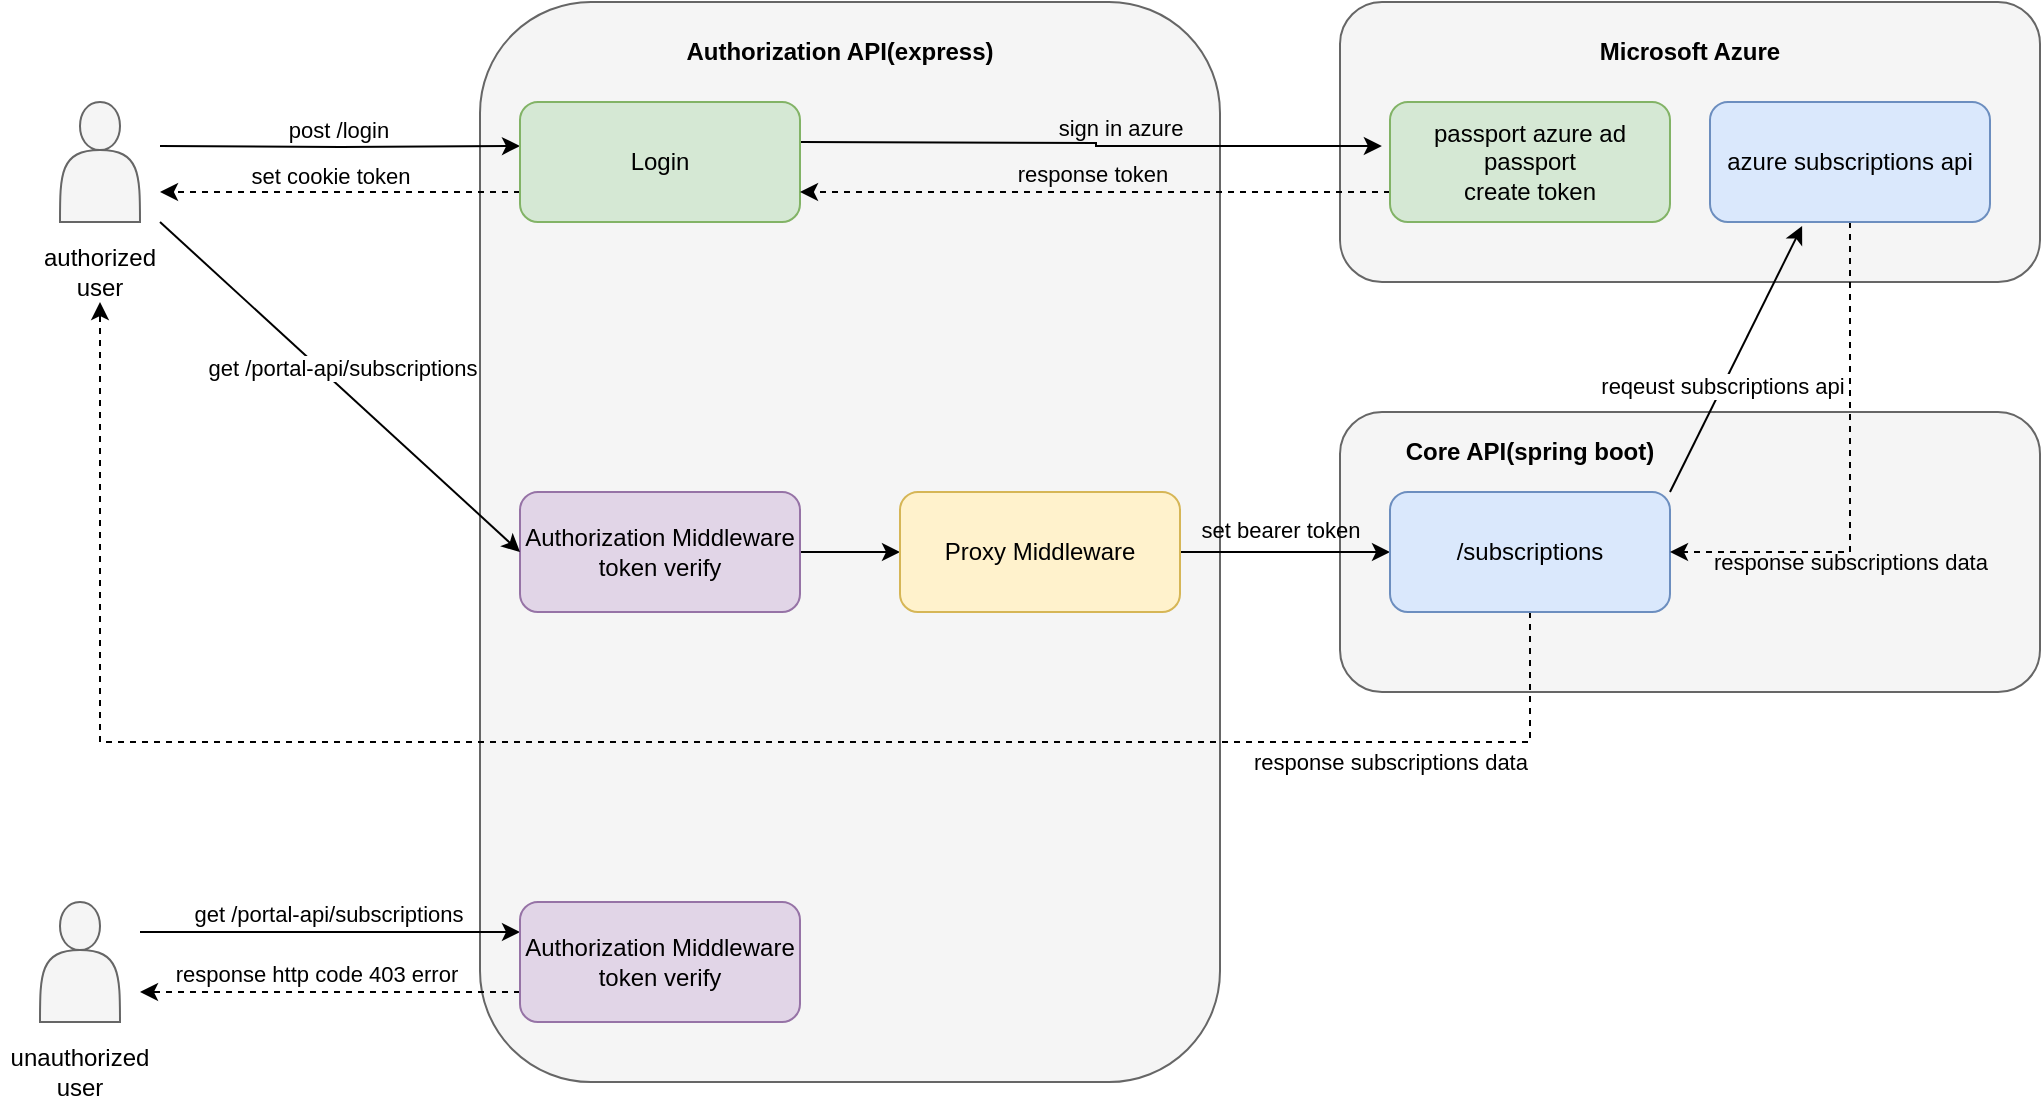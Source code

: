 <mxfile version="24.7.10">
  <diagram name="페이지-1" id="rGjVYl4sL1ox4CQ99OlO">
    <mxGraphModel dx="2901" dy="1121" grid="1" gridSize="10" guides="1" tooltips="1" connect="1" arrows="1" fold="1" page="1" pageScale="1" pageWidth="827" pageHeight="1169" math="0" shadow="0">
      <root>
        <mxCell id="0" />
        <mxCell id="1" parent="0" />
        <mxCell id="MAJEZ90XkeM7kgui7ea2-65" value="" style="rounded=1;whiteSpace=wrap;html=1;fillColor=#f5f5f5;fontColor=#333333;strokeColor=#666666;" vertex="1" parent="1">
          <mxGeometry x="660" y="485" width="350" height="140" as="geometry" />
        </mxCell>
        <mxCell id="MAJEZ90XkeM7kgui7ea2-63" value="" style="rounded=1;whiteSpace=wrap;html=1;fillColor=#f5f5f5;fontColor=#333333;strokeColor=#666666;" vertex="1" parent="1">
          <mxGeometry x="660" y="280" width="350" height="140" as="geometry" />
        </mxCell>
        <mxCell id="MAJEZ90XkeM7kgui7ea2-42" value="" style="rounded=1;whiteSpace=wrap;html=1;fillColor=#f5f5f5;fontColor=#333333;strokeColor=#666666;" vertex="1" parent="1">
          <mxGeometry x="230" y="280" width="370" height="540" as="geometry" />
        </mxCell>
        <mxCell id="MAJEZ90XkeM7kgui7ea2-24" style="edgeStyle=orthogonalEdgeStyle;rounded=0;orthogonalLoop=1;jettySize=auto;html=1;entryX=0;entryY=0.367;entryDx=0;entryDy=0;entryPerimeter=0;" edge="1" parent="1" target="MAJEZ90XkeM7kgui7ea2-11">
          <mxGeometry relative="1" as="geometry">
            <mxPoint x="70" y="352" as="sourcePoint" />
            <mxPoint x="210" y="350.75" as="targetPoint" />
          </mxGeometry>
        </mxCell>
        <mxCell id="MAJEZ90XkeM7kgui7ea2-25" value="post /login" style="edgeLabel;html=1;align=center;verticalAlign=middle;resizable=0;points=[];" vertex="1" connectable="0" parent="MAJEZ90XkeM7kgui7ea2-24">
          <mxGeometry x="-0.018" y="3" relative="1" as="geometry">
            <mxPoint y="-6" as="offset" />
          </mxGeometry>
        </mxCell>
        <mxCell id="MAJEZ90XkeM7kgui7ea2-1" value="" style="shape=actor;whiteSpace=wrap;html=1;fillColor=#f5f5f5;strokeColor=#666666;fontColor=#333333;" vertex="1" parent="1">
          <mxGeometry x="20" y="330" width="40" height="60" as="geometry" />
        </mxCell>
        <mxCell id="MAJEZ90XkeM7kgui7ea2-6" value="Authorization API(express)" style="text;html=1;align=center;verticalAlign=middle;whiteSpace=wrap;rounded=0;fontStyle=1" vertex="1" parent="1">
          <mxGeometry x="330" y="290" width="160" height="30" as="geometry" />
        </mxCell>
        <mxCell id="MAJEZ90XkeM7kgui7ea2-43" value="" style="edgeStyle=orthogonalEdgeStyle;rounded=0;orthogonalLoop=1;jettySize=auto;html=1;" edge="1" parent="1" source="MAJEZ90XkeM7kgui7ea2-9" target="MAJEZ90XkeM7kgui7ea2-10">
          <mxGeometry relative="1" as="geometry" />
        </mxCell>
        <mxCell id="MAJEZ90XkeM7kgui7ea2-9" value="Authorization Middleware&lt;div&gt;token verify&lt;/div&gt;" style="rounded=1;whiteSpace=wrap;html=1;fillColor=#e1d5e7;strokeColor=#9673a6;" vertex="1" parent="1">
          <mxGeometry x="250" y="525" width="140" height="60" as="geometry" />
        </mxCell>
        <mxCell id="MAJEZ90XkeM7kgui7ea2-44" value="" style="edgeStyle=orthogonalEdgeStyle;rounded=0;orthogonalLoop=1;jettySize=auto;html=1;entryX=0;entryY=0.5;entryDx=0;entryDy=0;" edge="1" parent="1" source="MAJEZ90XkeM7kgui7ea2-10" target="MAJEZ90XkeM7kgui7ea2-28">
          <mxGeometry relative="1" as="geometry">
            <mxPoint x="640" y="640" as="targetPoint" />
          </mxGeometry>
        </mxCell>
        <mxCell id="MAJEZ90XkeM7kgui7ea2-69" value="set bearer token" style="edgeLabel;html=1;align=center;verticalAlign=middle;resizable=0;points=[];labelBackgroundColor=none;" vertex="1" connectable="0" parent="MAJEZ90XkeM7kgui7ea2-44">
          <mxGeometry x="-0.295" y="1" relative="1" as="geometry">
            <mxPoint x="13" y="-10" as="offset" />
          </mxGeometry>
        </mxCell>
        <mxCell id="MAJEZ90XkeM7kgui7ea2-10" value="Proxy Middleware" style="rounded=1;whiteSpace=wrap;html=1;fillColor=#fff2cc;strokeColor=#d6b656;" vertex="1" parent="1">
          <mxGeometry x="440" y="525" width="140" height="60" as="geometry" />
        </mxCell>
        <mxCell id="MAJEZ90XkeM7kgui7ea2-22" style="edgeStyle=orthogonalEdgeStyle;rounded=0;orthogonalLoop=1;jettySize=auto;html=1;exitX=1;exitY=0.25;exitDx=0;exitDy=0;entryX=-0.029;entryY=0.367;entryDx=0;entryDy=0;entryPerimeter=0;" edge="1" parent="1" target="MAJEZ90XkeM7kgui7ea2-17">
          <mxGeometry relative="1" as="geometry">
            <mxPoint x="390" y="350" as="sourcePoint" />
            <mxPoint x="530" y="350" as="targetPoint" />
          </mxGeometry>
        </mxCell>
        <mxCell id="MAJEZ90XkeM7kgui7ea2-23" value="sign in azure" style="edgeLabel;html=1;align=center;verticalAlign=middle;resizable=0;points=[];labelBackgroundColor=none;" vertex="1" connectable="0" parent="MAJEZ90XkeM7kgui7ea2-22">
          <mxGeometry x="0.2" y="2" relative="1" as="geometry">
            <mxPoint x="-14" y="-7" as="offset" />
          </mxGeometry>
        </mxCell>
        <mxCell id="MAJEZ90XkeM7kgui7ea2-26" style="edgeStyle=orthogonalEdgeStyle;rounded=0;orthogonalLoop=1;jettySize=auto;html=1;exitX=0;exitY=0.75;exitDx=0;exitDy=0;dashed=1;" edge="1" parent="1" source="MAJEZ90XkeM7kgui7ea2-11">
          <mxGeometry relative="1" as="geometry">
            <mxPoint x="70" y="375" as="targetPoint" />
          </mxGeometry>
        </mxCell>
        <mxCell id="MAJEZ90XkeM7kgui7ea2-27" value="set cookie token" style="edgeLabel;html=1;align=center;verticalAlign=middle;resizable=0;points=[];" vertex="1" connectable="0" parent="MAJEZ90XkeM7kgui7ea2-26">
          <mxGeometry x="0.303" y="-2" relative="1" as="geometry">
            <mxPoint x="22" y="-7" as="offset" />
          </mxGeometry>
        </mxCell>
        <mxCell id="MAJEZ90XkeM7kgui7ea2-11" value="Login" style="rounded=1;whiteSpace=wrap;html=1;fillColor=#d5e8d4;strokeColor=#82b366;" vertex="1" parent="1">
          <mxGeometry x="250" y="330" width="140" height="60" as="geometry" />
        </mxCell>
        <mxCell id="MAJEZ90XkeM7kgui7ea2-16" value="Microsoft Azure" style="text;html=1;align=center;verticalAlign=middle;whiteSpace=wrap;rounded=0;fontStyle=1" vertex="1" parent="1">
          <mxGeometry x="755" y="290" width="160" height="30" as="geometry" />
        </mxCell>
        <mxCell id="MAJEZ90XkeM7kgui7ea2-19" style="edgeStyle=orthogonalEdgeStyle;rounded=0;orthogonalLoop=1;jettySize=auto;html=1;exitX=0;exitY=0.75;exitDx=0;exitDy=0;entryX=1;entryY=0.75;entryDx=0;entryDy=0;dashed=1;" edge="1" parent="1" source="MAJEZ90XkeM7kgui7ea2-17" target="MAJEZ90XkeM7kgui7ea2-11">
          <mxGeometry relative="1" as="geometry" />
        </mxCell>
        <mxCell id="MAJEZ90XkeM7kgui7ea2-20" value="response token" style="edgeLabel;html=1;align=center;verticalAlign=middle;resizable=0;points=[];labelBackgroundColor=none;" vertex="1" connectable="0" parent="MAJEZ90XkeM7kgui7ea2-19">
          <mxGeometry x="0.171" y="4" relative="1" as="geometry">
            <mxPoint x="23" y="-13" as="offset" />
          </mxGeometry>
        </mxCell>
        <mxCell id="MAJEZ90XkeM7kgui7ea2-17" value="passport azure ad passport&lt;div&gt;create token&lt;/div&gt;" style="rounded=1;whiteSpace=wrap;html=1;fillColor=#d5e8d4;strokeColor=#82b366;" vertex="1" parent="1">
          <mxGeometry x="685" y="330" width="140" height="60" as="geometry" />
        </mxCell>
        <mxCell id="MAJEZ90XkeM7kgui7ea2-54" style="edgeStyle=orthogonalEdgeStyle;rounded=0;orthogonalLoop=1;jettySize=auto;html=1;exitX=0.5;exitY=1;exitDx=0;exitDy=0;entryX=0.5;entryY=1;entryDx=0;entryDy=0;dashed=1;" edge="1" parent="1" source="MAJEZ90XkeM7kgui7ea2-28" target="MAJEZ90XkeM7kgui7ea2-35">
          <mxGeometry relative="1" as="geometry">
            <mxPoint x="140" y="650" as="targetPoint" />
            <Array as="points">
              <mxPoint x="755" y="650" />
              <mxPoint x="40" y="650" />
            </Array>
          </mxGeometry>
        </mxCell>
        <mxCell id="MAJEZ90XkeM7kgui7ea2-55" value="response subscriptions data" style="edgeLabel;html=1;align=center;verticalAlign=middle;resizable=0;points=[];" vertex="1" connectable="0" parent="MAJEZ90XkeM7kgui7ea2-54">
          <mxGeometry x="-0.799" y="3" relative="1" as="geometry">
            <mxPoint x="-35" y="7" as="offset" />
          </mxGeometry>
        </mxCell>
        <mxCell id="MAJEZ90XkeM7kgui7ea2-28" value="/subscriptions" style="rounded=1;whiteSpace=wrap;html=1;fillColor=#dae8fc;strokeColor=#6c8ebf;" vertex="1" parent="1">
          <mxGeometry x="685" y="525" width="140" height="60" as="geometry" />
        </mxCell>
        <mxCell id="MAJEZ90XkeM7kgui7ea2-29" value="Core API(spring boot)" style="text;html=1;align=center;verticalAlign=middle;whiteSpace=wrap;rounded=0;fontStyle=1" vertex="1" parent="1">
          <mxGeometry x="675" y="490" width="160" height="30" as="geometry" />
        </mxCell>
        <mxCell id="MAJEZ90XkeM7kgui7ea2-30" style="rounded=0;orthogonalLoop=1;jettySize=auto;html=1;entryX=0;entryY=0.5;entryDx=0;entryDy=0;" edge="1" parent="1" target="MAJEZ90XkeM7kgui7ea2-9">
          <mxGeometry relative="1" as="geometry">
            <mxPoint x="70" y="390" as="sourcePoint" />
            <mxPoint x="250" y="560" as="targetPoint" />
          </mxGeometry>
        </mxCell>
        <mxCell id="MAJEZ90XkeM7kgui7ea2-31" value="get /portal-api/subscriptions" style="edgeLabel;html=1;align=center;verticalAlign=middle;resizable=0;points=[];" vertex="1" connectable="0" parent="MAJEZ90XkeM7kgui7ea2-30">
          <mxGeometry x="-0.018" y="3" relative="1" as="geometry">
            <mxPoint y="-6" as="offset" />
          </mxGeometry>
        </mxCell>
        <mxCell id="MAJEZ90XkeM7kgui7ea2-35" value="authorized user" style="text;html=1;align=center;verticalAlign=middle;whiteSpace=wrap;rounded=0;" vertex="1" parent="1">
          <mxGeometry y="400" width="80" height="30" as="geometry" />
        </mxCell>
        <mxCell id="MAJEZ90XkeM7kgui7ea2-46" value="" style="shape=actor;whiteSpace=wrap;html=1;fillColor=#f5f5f5;strokeColor=#666666;fontColor=#333333;" vertex="1" parent="1">
          <mxGeometry x="10" y="730" width="40" height="60" as="geometry" />
        </mxCell>
        <mxCell id="MAJEZ90XkeM7kgui7ea2-47" value="unauthorized user" style="text;html=1;align=center;verticalAlign=middle;whiteSpace=wrap;rounded=0;" vertex="1" parent="1">
          <mxGeometry x="-10" y="800" width="80" height="30" as="geometry" />
        </mxCell>
        <mxCell id="MAJEZ90XkeM7kgui7ea2-48" style="rounded=0;orthogonalLoop=1;jettySize=auto;html=1;entryX=0;entryY=0.25;entryDx=0;entryDy=0;" edge="1" parent="1" target="MAJEZ90XkeM7kgui7ea2-52">
          <mxGeometry relative="1" as="geometry">
            <mxPoint x="60" y="745" as="sourcePoint" />
            <mxPoint x="220" y="747" as="targetPoint" />
          </mxGeometry>
        </mxCell>
        <mxCell id="MAJEZ90XkeM7kgui7ea2-49" value="get /portal-api/subscriptions" style="edgeLabel;html=1;align=center;verticalAlign=middle;resizable=0;points=[];" vertex="1" connectable="0" parent="MAJEZ90XkeM7kgui7ea2-48">
          <mxGeometry x="-0.018" y="3" relative="1" as="geometry">
            <mxPoint y="-6" as="offset" />
          </mxGeometry>
        </mxCell>
        <mxCell id="MAJEZ90XkeM7kgui7ea2-50" style="rounded=0;orthogonalLoop=1;jettySize=auto;html=1;dashed=1;exitX=0;exitY=0.75;exitDx=0;exitDy=0;" edge="1" parent="1" source="MAJEZ90XkeM7kgui7ea2-52">
          <mxGeometry relative="1" as="geometry">
            <mxPoint x="60" y="775" as="targetPoint" />
            <mxPoint x="220" y="775" as="sourcePoint" />
          </mxGeometry>
        </mxCell>
        <mxCell id="MAJEZ90XkeM7kgui7ea2-51" value="response http code 403 error" style="edgeLabel;html=1;align=center;verticalAlign=middle;resizable=0;points=[];" vertex="1" connectable="0" parent="MAJEZ90XkeM7kgui7ea2-50">
          <mxGeometry x="0.303" y="-2" relative="1" as="geometry">
            <mxPoint x="22" y="-7" as="offset" />
          </mxGeometry>
        </mxCell>
        <mxCell id="MAJEZ90XkeM7kgui7ea2-52" value="Authorization Middleware&lt;div&gt;token verify&lt;/div&gt;" style="rounded=1;whiteSpace=wrap;html=1;fillColor=#e1d5e7;strokeColor=#9673a6;" vertex="1" parent="1">
          <mxGeometry x="250" y="730" width="140" height="60" as="geometry" />
        </mxCell>
        <mxCell id="MAJEZ90XkeM7kgui7ea2-60" style="rounded=0;orthogonalLoop=1;jettySize=auto;html=1;exitX=0.75;exitY=1;exitDx=0;exitDy=0;entryX=1;entryY=0.5;entryDx=0;entryDy=0;dashed=1;edgeStyle=orthogonalEdgeStyle;" edge="1" parent="1" target="MAJEZ90XkeM7kgui7ea2-28">
          <mxGeometry relative="1" as="geometry">
            <mxPoint x="825" y="570" as="targetPoint" />
            <mxPoint x="915" y="390" as="sourcePoint" />
            <Array as="points">
              <mxPoint x="915" y="555" />
            </Array>
          </mxGeometry>
        </mxCell>
        <mxCell id="MAJEZ90XkeM7kgui7ea2-62" value="response subscriptions data" style="edgeLabel;html=1;align=center;verticalAlign=middle;resizable=0;points=[];labelBackgroundColor=none;" vertex="1" connectable="0" parent="MAJEZ90XkeM7kgui7ea2-60">
          <mxGeometry x="0.184" y="-1" relative="1" as="geometry">
            <mxPoint x="1" y="19" as="offset" />
          </mxGeometry>
        </mxCell>
        <mxCell id="MAJEZ90XkeM7kgui7ea2-56" value="azure subscriptions api" style="rounded=1;whiteSpace=wrap;html=1;fillColor=#dae8fc;strokeColor=#6c8ebf;" vertex="1" parent="1">
          <mxGeometry x="845" y="330" width="140" height="60" as="geometry" />
        </mxCell>
        <mxCell id="MAJEZ90XkeM7kgui7ea2-59" style="rounded=0;orthogonalLoop=1;jettySize=auto;html=1;entryX=0.329;entryY=1.033;entryDx=0;entryDy=0;entryPerimeter=0;exitX=1;exitY=0;exitDx=0;exitDy=0;" edge="1" parent="1" source="MAJEZ90XkeM7kgui7ea2-28" target="MAJEZ90XkeM7kgui7ea2-56">
          <mxGeometry relative="1" as="geometry">
            <mxPoint x="835" y="540" as="sourcePoint" />
          </mxGeometry>
        </mxCell>
        <mxCell id="MAJEZ90XkeM7kgui7ea2-61" value="reqeust subscriptions api" style="edgeLabel;html=1;align=center;verticalAlign=middle;resizable=0;points=[];" vertex="1" connectable="0" parent="MAJEZ90XkeM7kgui7ea2-59">
          <mxGeometry x="-0.205" relative="1" as="geometry">
            <mxPoint as="offset" />
          </mxGeometry>
        </mxCell>
      </root>
    </mxGraphModel>
  </diagram>
</mxfile>
